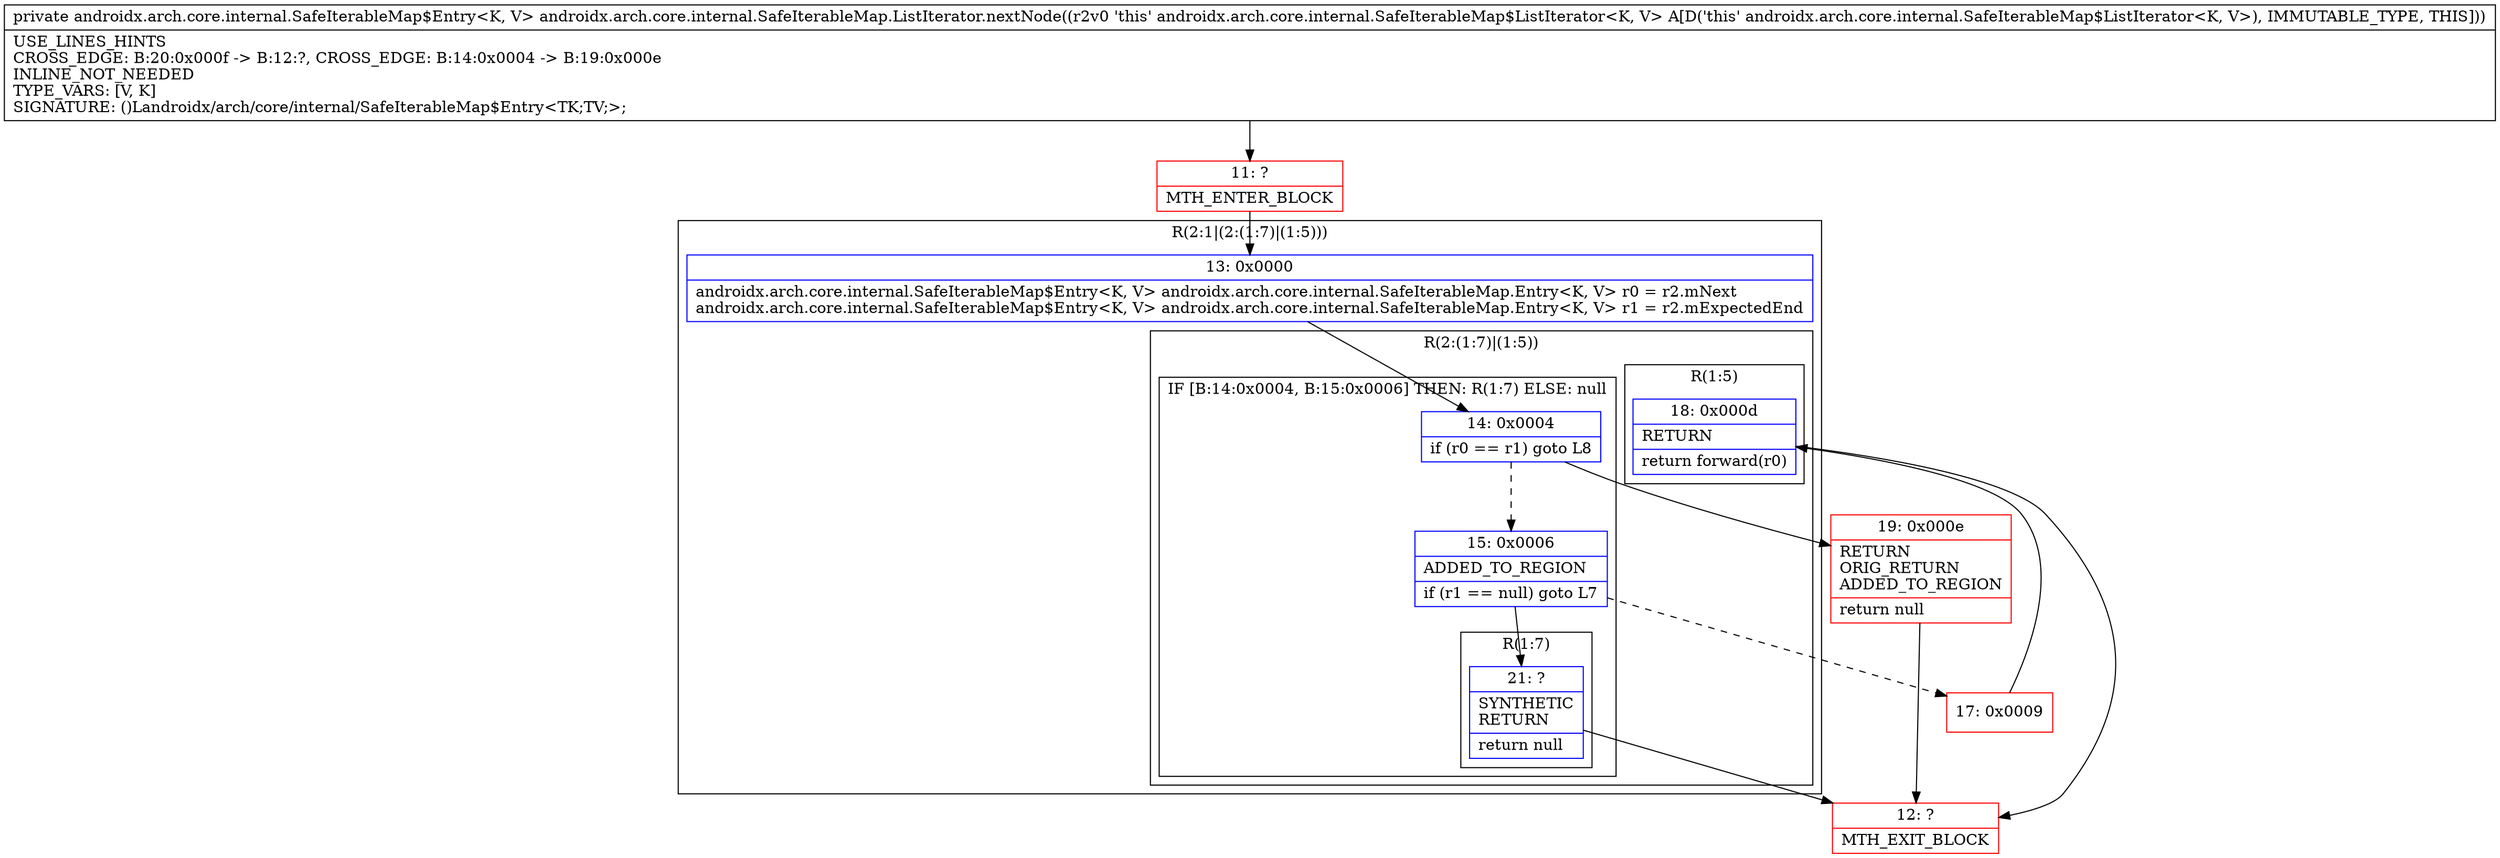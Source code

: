 digraph "CFG forandroidx.arch.core.internal.SafeIterableMap.ListIterator.nextNode()Landroidx\/arch\/core\/internal\/SafeIterableMap$Entry;" {
subgraph cluster_Region_274958684 {
label = "R(2:1|(2:(1:7)|(1:5)))";
node [shape=record,color=blue];
Node_13 [shape=record,label="{13\:\ 0x0000|androidx.arch.core.internal.SafeIterableMap$Entry\<K, V\> androidx.arch.core.internal.SafeIterableMap.Entry\<K, V\> r0 = r2.mNext\landroidx.arch.core.internal.SafeIterableMap$Entry\<K, V\> androidx.arch.core.internal.SafeIterableMap.Entry\<K, V\> r1 = r2.mExpectedEnd\l}"];
subgraph cluster_Region_1057400268 {
label = "R(2:(1:7)|(1:5))";
node [shape=record,color=blue];
subgraph cluster_IfRegion_754671682 {
label = "IF [B:14:0x0004, B:15:0x0006] THEN: R(1:7) ELSE: null";
node [shape=record,color=blue];
Node_14 [shape=record,label="{14\:\ 0x0004|if (r0 == r1) goto L8\l}"];
Node_15 [shape=record,label="{15\:\ 0x0006|ADDED_TO_REGION\l|if (r1 == null) goto L7\l}"];
subgraph cluster_Region_1755348166 {
label = "R(1:7)";
node [shape=record,color=blue];
Node_21 [shape=record,label="{21\:\ ?|SYNTHETIC\lRETURN\l|return null\l}"];
}
}
subgraph cluster_Region_158922316 {
label = "R(1:5)";
node [shape=record,color=blue];
Node_18 [shape=record,label="{18\:\ 0x000d|RETURN\l|return forward(r0)\l}"];
}
}
}
Node_11 [shape=record,color=red,label="{11\:\ ?|MTH_ENTER_BLOCK\l}"];
Node_17 [shape=record,color=red,label="{17\:\ 0x0009}"];
Node_12 [shape=record,color=red,label="{12\:\ ?|MTH_EXIT_BLOCK\l}"];
Node_19 [shape=record,color=red,label="{19\:\ 0x000e|RETURN\lORIG_RETURN\lADDED_TO_REGION\l|return null\l}"];
MethodNode[shape=record,label="{private androidx.arch.core.internal.SafeIterableMap$Entry\<K, V\> androidx.arch.core.internal.SafeIterableMap.ListIterator.nextNode((r2v0 'this' androidx.arch.core.internal.SafeIterableMap$ListIterator\<K, V\> A[D('this' androidx.arch.core.internal.SafeIterableMap$ListIterator\<K, V\>), IMMUTABLE_TYPE, THIS]))  | USE_LINES_HINTS\lCROSS_EDGE: B:20:0x000f \-\> B:12:?, CROSS_EDGE: B:14:0x0004 \-\> B:19:0x000e\lINLINE_NOT_NEEDED\lTYPE_VARS: [V, K]\lSIGNATURE: ()Landroidx\/arch\/core\/internal\/SafeIterableMap$Entry\<TK;TV;\>;\l}"];
MethodNode -> Node_11;Node_13 -> Node_14;
Node_14 -> Node_15[style=dashed];
Node_14 -> Node_19;
Node_15 -> Node_17[style=dashed];
Node_15 -> Node_21;
Node_21 -> Node_12;
Node_18 -> Node_12;
Node_11 -> Node_13;
Node_17 -> Node_18;
Node_19 -> Node_12;
}

